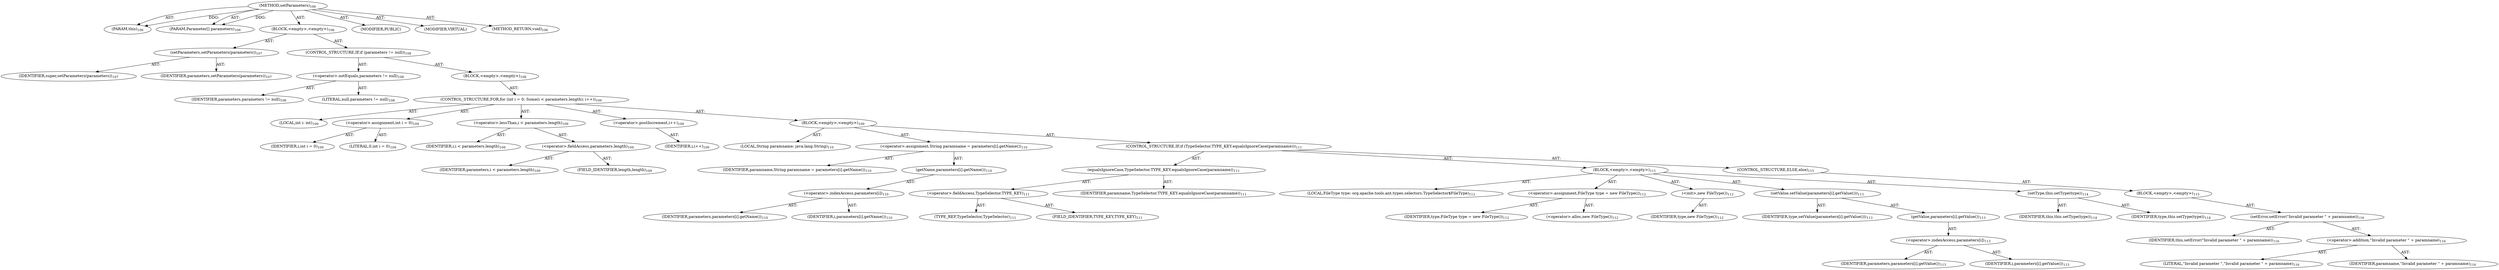 digraph "setParameters" {  
"111669149699" [label = <(METHOD,setParameters)<SUB>106</SUB>> ]
"115964116993" [label = <(PARAM,this)<SUB>106</SUB>> ]
"115964116999" [label = <(PARAM,Parameter[] parameters)<SUB>106</SUB>> ]
"25769803779" [label = <(BLOCK,&lt;empty&gt;,&lt;empty&gt;)<SUB>106</SUB>> ]
"30064771084" [label = <(setParameters,setParameters(parameters))<SUB>107</SUB>> ]
"68719476749" [label = <(IDENTIFIER,super,setParameters(parameters))<SUB>107</SUB>> ]
"68719476750" [label = <(IDENTIFIER,parameters,setParameters(parameters))<SUB>107</SUB>> ]
"47244640256" [label = <(CONTROL_STRUCTURE,IF,if (parameters != null))<SUB>108</SUB>> ]
"30064771085" [label = <(&lt;operator&gt;.notEquals,parameters != null)<SUB>108</SUB>> ]
"68719476751" [label = <(IDENTIFIER,parameters,parameters != null)<SUB>108</SUB>> ]
"90194313219" [label = <(LITERAL,null,parameters != null)<SUB>108</SUB>> ]
"25769803780" [label = <(BLOCK,&lt;empty&gt;,&lt;empty&gt;)<SUB>108</SUB>> ]
"47244640257" [label = <(CONTROL_STRUCTURE,FOR,for (int i = 0; Some(i &lt; parameters.length); i++))<SUB>109</SUB>> ]
"94489280513" [label = <(LOCAL,int i: int)<SUB>109</SUB>> ]
"30064771086" [label = <(&lt;operator&gt;.assignment,int i = 0)<SUB>109</SUB>> ]
"68719476752" [label = <(IDENTIFIER,i,int i = 0)<SUB>109</SUB>> ]
"90194313220" [label = <(LITERAL,0,int i = 0)<SUB>109</SUB>> ]
"30064771087" [label = <(&lt;operator&gt;.lessThan,i &lt; parameters.length)<SUB>109</SUB>> ]
"68719476753" [label = <(IDENTIFIER,i,i &lt; parameters.length)<SUB>109</SUB>> ]
"30064771088" [label = <(&lt;operator&gt;.fieldAccess,parameters.length)<SUB>109</SUB>> ]
"68719476754" [label = <(IDENTIFIER,parameters,i &lt; parameters.length)<SUB>109</SUB>> ]
"55834574851" [label = <(FIELD_IDENTIFIER,length,length)<SUB>109</SUB>> ]
"30064771089" [label = <(&lt;operator&gt;.postIncrement,i++)<SUB>109</SUB>> ]
"68719476755" [label = <(IDENTIFIER,i,i++)<SUB>109</SUB>> ]
"25769803781" [label = <(BLOCK,&lt;empty&gt;,&lt;empty&gt;)<SUB>109</SUB>> ]
"94489280514" [label = <(LOCAL,String paramname: java.lang.String)<SUB>110</SUB>> ]
"30064771090" [label = <(&lt;operator&gt;.assignment,String paramname = parameters[i].getName())<SUB>110</SUB>> ]
"68719476756" [label = <(IDENTIFIER,paramname,String paramname = parameters[i].getName())<SUB>110</SUB>> ]
"30064771091" [label = <(getName,parameters[i].getName())<SUB>110</SUB>> ]
"30064771092" [label = <(&lt;operator&gt;.indexAccess,parameters[i])<SUB>110</SUB>> ]
"68719476757" [label = <(IDENTIFIER,parameters,parameters[i].getName())<SUB>110</SUB>> ]
"68719476758" [label = <(IDENTIFIER,i,parameters[i].getName())<SUB>110</SUB>> ]
"47244640258" [label = <(CONTROL_STRUCTURE,IF,if (TypeSelector.TYPE_KEY.equalsIgnoreCase(paramname)))<SUB>111</SUB>> ]
"30064771093" [label = <(equalsIgnoreCase,TypeSelector.TYPE_KEY.equalsIgnoreCase(paramname))<SUB>111</SUB>> ]
"30064771094" [label = <(&lt;operator&gt;.fieldAccess,TypeSelector.TYPE_KEY)<SUB>111</SUB>> ]
"180388626432" [label = <(TYPE_REF,TypeSelector,TypeSelector)<SUB>111</SUB>> ]
"55834574852" [label = <(FIELD_IDENTIFIER,TYPE_KEY,TYPE_KEY)<SUB>111</SUB>> ]
"68719476759" [label = <(IDENTIFIER,paramname,TypeSelector.TYPE_KEY.equalsIgnoreCase(paramname))<SUB>111</SUB>> ]
"25769803782" [label = <(BLOCK,&lt;empty&gt;,&lt;empty&gt;)<SUB>111</SUB>> ]
"94489280515" [label = <(LOCAL,FileType type: org.apache.tools.ant.types.selectors.TypeSelector$FileType)<SUB>112</SUB>> ]
"30064771095" [label = <(&lt;operator&gt;.assignment,FileType type = new FileType())<SUB>112</SUB>> ]
"68719476760" [label = <(IDENTIFIER,type,FileType type = new FileType())<SUB>112</SUB>> ]
"30064771096" [label = <(&lt;operator&gt;.alloc,new FileType())<SUB>112</SUB>> ]
"30064771097" [label = <(&lt;init&gt;,new FileType())<SUB>112</SUB>> ]
"68719476761" [label = <(IDENTIFIER,type,new FileType())<SUB>112</SUB>> ]
"30064771098" [label = <(setValue,setValue(parameters[i].getValue()))<SUB>113</SUB>> ]
"68719476762" [label = <(IDENTIFIER,type,setValue(parameters[i].getValue()))<SUB>113</SUB>> ]
"30064771099" [label = <(getValue,parameters[i].getValue())<SUB>113</SUB>> ]
"30064771100" [label = <(&lt;operator&gt;.indexAccess,parameters[i])<SUB>113</SUB>> ]
"68719476763" [label = <(IDENTIFIER,parameters,parameters[i].getValue())<SUB>113</SUB>> ]
"68719476764" [label = <(IDENTIFIER,i,parameters[i].getValue())<SUB>113</SUB>> ]
"30064771101" [label = <(setType,this.setType(type))<SUB>114</SUB>> ]
"68719476737" [label = <(IDENTIFIER,this,this.setType(type))<SUB>114</SUB>> ]
"68719476765" [label = <(IDENTIFIER,type,this.setType(type))<SUB>114</SUB>> ]
"47244640259" [label = <(CONTROL_STRUCTURE,ELSE,else)<SUB>115</SUB>> ]
"25769803783" [label = <(BLOCK,&lt;empty&gt;,&lt;empty&gt;)<SUB>115</SUB>> ]
"30064771102" [label = <(setError,setError(&quot;Invalid parameter &quot; + paramname))<SUB>116</SUB>> ]
"68719476738" [label = <(IDENTIFIER,this,setError(&quot;Invalid parameter &quot; + paramname))<SUB>116</SUB>> ]
"30064771103" [label = <(&lt;operator&gt;.addition,&quot;Invalid parameter &quot; + paramname)<SUB>116</SUB>> ]
"90194313221" [label = <(LITERAL,&quot;Invalid parameter &quot;,&quot;Invalid parameter &quot; + paramname)<SUB>116</SUB>> ]
"68719476766" [label = <(IDENTIFIER,paramname,&quot;Invalid parameter &quot; + paramname)<SUB>116</SUB>> ]
"133143986185" [label = <(MODIFIER,PUBLIC)> ]
"133143986186" [label = <(MODIFIER,VIRTUAL)> ]
"128849018883" [label = <(METHOD_RETURN,void)<SUB>106</SUB>> ]
  "111669149699" -> "115964116993"  [ label = "AST: "] 
  "111669149699" -> "115964116999"  [ label = "AST: "] 
  "111669149699" -> "25769803779"  [ label = "AST: "] 
  "111669149699" -> "133143986185"  [ label = "AST: "] 
  "111669149699" -> "133143986186"  [ label = "AST: "] 
  "111669149699" -> "128849018883"  [ label = "AST: "] 
  "25769803779" -> "30064771084"  [ label = "AST: "] 
  "25769803779" -> "47244640256"  [ label = "AST: "] 
  "30064771084" -> "68719476749"  [ label = "AST: "] 
  "30064771084" -> "68719476750"  [ label = "AST: "] 
  "47244640256" -> "30064771085"  [ label = "AST: "] 
  "47244640256" -> "25769803780"  [ label = "AST: "] 
  "30064771085" -> "68719476751"  [ label = "AST: "] 
  "30064771085" -> "90194313219"  [ label = "AST: "] 
  "25769803780" -> "47244640257"  [ label = "AST: "] 
  "47244640257" -> "94489280513"  [ label = "AST: "] 
  "47244640257" -> "30064771086"  [ label = "AST: "] 
  "47244640257" -> "30064771087"  [ label = "AST: "] 
  "47244640257" -> "30064771089"  [ label = "AST: "] 
  "47244640257" -> "25769803781"  [ label = "AST: "] 
  "30064771086" -> "68719476752"  [ label = "AST: "] 
  "30064771086" -> "90194313220"  [ label = "AST: "] 
  "30064771087" -> "68719476753"  [ label = "AST: "] 
  "30064771087" -> "30064771088"  [ label = "AST: "] 
  "30064771088" -> "68719476754"  [ label = "AST: "] 
  "30064771088" -> "55834574851"  [ label = "AST: "] 
  "30064771089" -> "68719476755"  [ label = "AST: "] 
  "25769803781" -> "94489280514"  [ label = "AST: "] 
  "25769803781" -> "30064771090"  [ label = "AST: "] 
  "25769803781" -> "47244640258"  [ label = "AST: "] 
  "30064771090" -> "68719476756"  [ label = "AST: "] 
  "30064771090" -> "30064771091"  [ label = "AST: "] 
  "30064771091" -> "30064771092"  [ label = "AST: "] 
  "30064771092" -> "68719476757"  [ label = "AST: "] 
  "30064771092" -> "68719476758"  [ label = "AST: "] 
  "47244640258" -> "30064771093"  [ label = "AST: "] 
  "47244640258" -> "25769803782"  [ label = "AST: "] 
  "47244640258" -> "47244640259"  [ label = "AST: "] 
  "30064771093" -> "30064771094"  [ label = "AST: "] 
  "30064771093" -> "68719476759"  [ label = "AST: "] 
  "30064771094" -> "180388626432"  [ label = "AST: "] 
  "30064771094" -> "55834574852"  [ label = "AST: "] 
  "25769803782" -> "94489280515"  [ label = "AST: "] 
  "25769803782" -> "30064771095"  [ label = "AST: "] 
  "25769803782" -> "30064771097"  [ label = "AST: "] 
  "25769803782" -> "30064771098"  [ label = "AST: "] 
  "25769803782" -> "30064771101"  [ label = "AST: "] 
  "30064771095" -> "68719476760"  [ label = "AST: "] 
  "30064771095" -> "30064771096"  [ label = "AST: "] 
  "30064771097" -> "68719476761"  [ label = "AST: "] 
  "30064771098" -> "68719476762"  [ label = "AST: "] 
  "30064771098" -> "30064771099"  [ label = "AST: "] 
  "30064771099" -> "30064771100"  [ label = "AST: "] 
  "30064771100" -> "68719476763"  [ label = "AST: "] 
  "30064771100" -> "68719476764"  [ label = "AST: "] 
  "30064771101" -> "68719476737"  [ label = "AST: "] 
  "30064771101" -> "68719476765"  [ label = "AST: "] 
  "47244640259" -> "25769803783"  [ label = "AST: "] 
  "25769803783" -> "30064771102"  [ label = "AST: "] 
  "30064771102" -> "68719476738"  [ label = "AST: "] 
  "30064771102" -> "30064771103"  [ label = "AST: "] 
  "30064771103" -> "90194313221"  [ label = "AST: "] 
  "30064771103" -> "68719476766"  [ label = "AST: "] 
  "111669149699" -> "115964116993"  [ label = "DDG: "] 
  "111669149699" -> "115964116999"  [ label = "DDG: "] 
}
